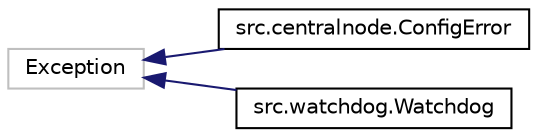 digraph "Graphical Class Hierarchy"
{
 // LATEX_PDF_SIZE
  edge [fontname="Helvetica",fontsize="10",labelfontname="Helvetica",labelfontsize="10"];
  node [fontname="Helvetica",fontsize="10",shape=record];
  rankdir="LR";
  Node2 [label="Exception",height=0.2,width=0.4,color="grey75", fillcolor="white", style="filled",tooltip=" "];
  Node2 -> Node0 [dir="back",color="midnightblue",fontsize="10",style="solid",fontname="Helvetica"];
  Node0 [label="src.centralnode.ConfigError",height=0.2,width=0.4,color="black", fillcolor="white", style="filled",URL="$classsrc_1_1centralnode_1_1ConfigError.html",tooltip="Set error message."];
  Node2 -> Node4 [dir="back",color="midnightblue",fontsize="10",style="solid",fontname="Helvetica"];
  Node4 [label="src.watchdog.Watchdog",height=0.2,width=0.4,color="black", fillcolor="white", style="filled",URL="$classsrc_1_1watchdog_1_1Watchdog.html",tooltip="Restart the system if there are some errors."];
}
